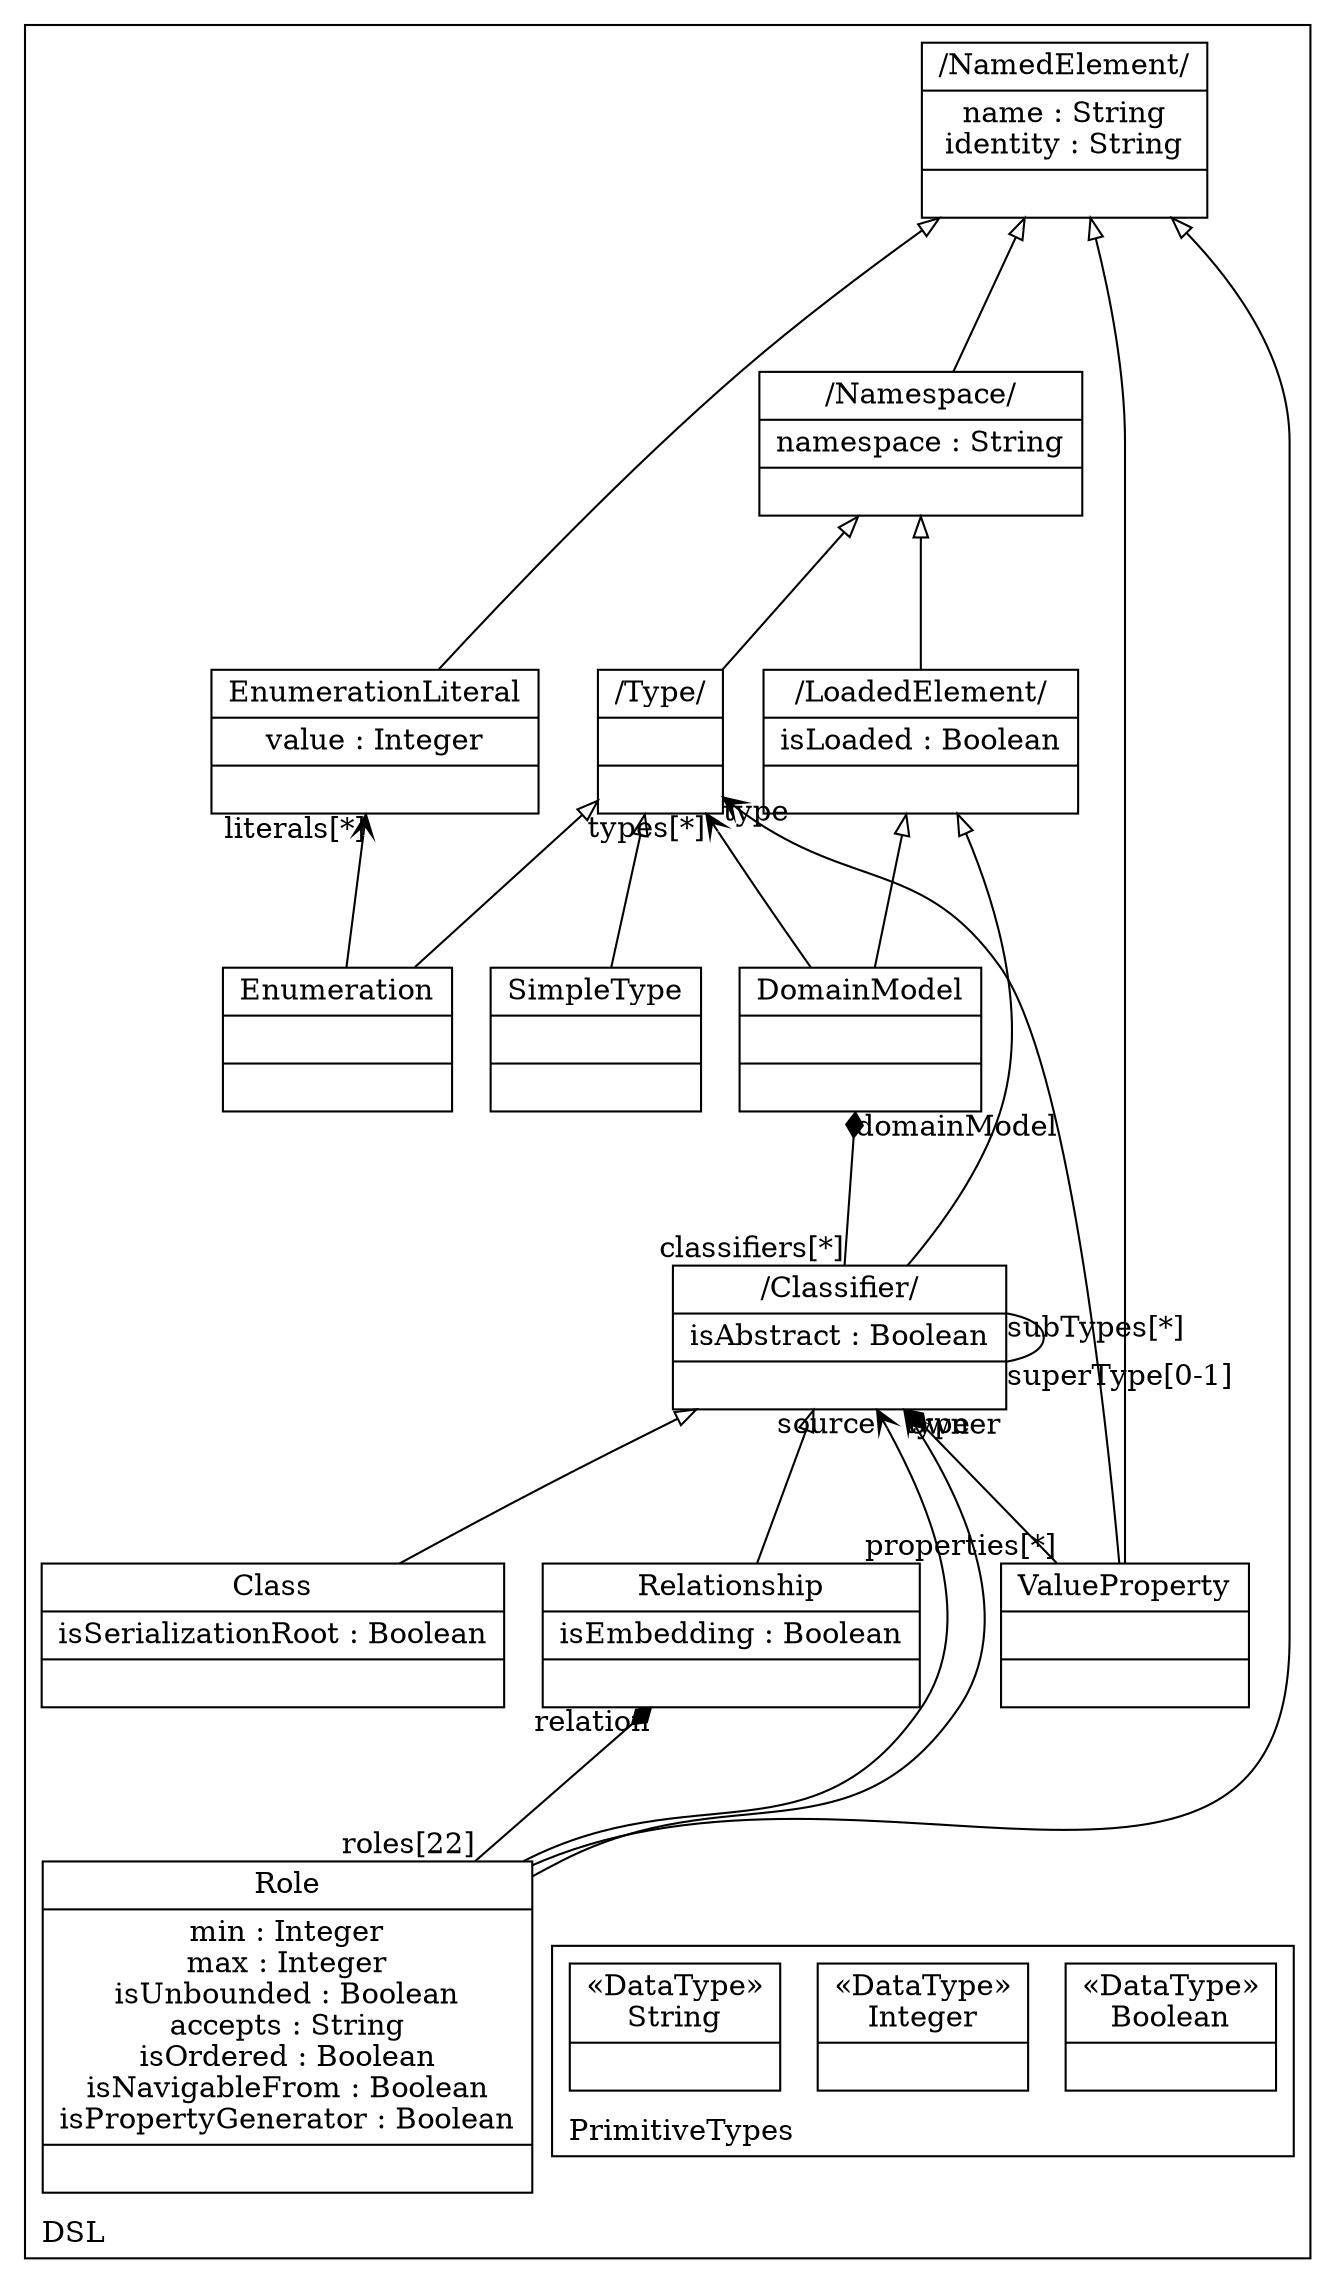 digraph "KM3 Model in DOT" {
graph[rankdir=BT,labeljust=l,labelloc=t,nodeSep=0.75,compound=true];
 subgraph "cluster_DSL"{
labelloc=t
color=black
label=DSL
 node[shape=record];
NamedElement[label="{/NamedElement/|name : String\nidentity : String| }"]
;
 node[shape=record];
LoadedElement[label="{/LoadedElement/|isLoaded : Boolean| }"]
 LoadedElement->Namespace[arrowhead=onormal,group=Namespace,minlen=2,constraint=true,]
;
 node[shape=record];
Namespace[label="{/Namespace/|namespace : String| }"]
 Namespace->NamedElement[arrowhead=onormal,group=NamedElement,minlen=2,constraint=true,]
;
 node[shape=record];
DomainModel[label="{DomainModel| | }"]
 DomainModel->Type[arrowhead=vee,arrowtail=diamond,headlabel="types[*]",group=Type,minlen=2,constraint=true,]
 DomainModel->LoadedElement[arrowhead=onormal,group=LoadedElement,minlen=2,constraint=true,]
;
 node[shape=record];
Classifier[label="{/Classifier/|isAbstract : Boolean| }"]
 Classifier->Classifier[arrowhead=none,arrowtail=none,headlabel="subTypes[*]",taillabel="superType[0-1]",group=Classifier,minlen=2,constraint=false,]
 Classifier->DomainModel[arrowhead=diamond,arrowtail=none,headlabel="domainModel",taillabel="classifiers[*]",group=DomainModel,minlen=2,constraint=true,]
 Classifier->LoadedElement[arrowhead=onormal,group=LoadedElement,minlen=2,constraint=true,]
;
 node[shape=record];
Class[label="{Class|isSerializationRoot : Boolean| }"]
 Class->Classifier[arrowhead=onormal,group=Classifier,minlen=2,constraint=true,]
;
 node[shape=record];
Relationship[label="{Relationship|isEmbedding : Boolean| }"]
 Relationship->Classifier[arrowhead=onormal,group=Classifier,minlen=2,constraint=true,]
;
 node[shape=record];
Role[label="{Role|min : Integer\nmax : Integer\nisUnbounded : Boolean\naccepts : String\nisOrdered : Boolean\nisNavigableFrom : Boolean\nisPropertyGenerator : Boolean| }"]
 Role->Classifier[arrowhead=vee,arrowtail=none,headlabel="source",group=Classifier,minlen=2,constraint=false,]
 Role->Classifier[arrowhead=vee,arrowtail=none,headlabel="type",group=Classifier,minlen=2,constraint=false,]
 Role->Relationship[arrowhead=diamond,arrowtail=none,headlabel="relation",taillabel="roles[22]",group=Relationship,minlen=2,constraint=true,]
 Role->NamedElement[arrowhead=onormal,group=NamedElement,minlen=2,constraint=true,]
;
 node[shape=record];
ValueProperty[label="{ValueProperty| | }"]
 ValueProperty->Classifier[arrowhead=diamond,arrowtail=none,headlabel="owner",taillabel="properties[*]",group=Classifier,minlen=2,constraint=true,]
 ValueProperty->Type[arrowhead=vee,arrowtail=none,headlabel="type",group=Type,minlen=2,constraint=false,]
 ValueProperty->NamedElement[arrowhead=onormal,group=NamedElement,minlen=2,constraint=true,]
;
 node[shape=record];
Type[label="{/Type/| | }"]
 Type->Namespace[arrowhead=onormal,group=Namespace,minlen=2,constraint=true,]
;
 node[shape=record];
SimpleType[label="{SimpleType| | }"]
 SimpleType->Type[arrowhead=onormal,group=Type,minlen=2,constraint=true,]
;
 node[shape=record];
EnumerationLiteral[label="{EnumerationLiteral|value : Integer| }"]
 EnumerationLiteral->NamedElement[arrowhead=onormal,group=NamedElement,minlen=2,constraint=true,]
;
 node[shape=record];
Enumeration[label="{Enumeration| | }"]
 Enumeration->EnumerationLiteral[arrowhead=vee,arrowtail=diamond,headlabel="literals[*]",group=EnumerationLiteral,minlen=2,constraint=true,]
 Enumeration->Type[arrowhead=onormal,group=Type,minlen=2,constraint=true,]
;
 subgraph "cluster_PrimitiveTypes"{
labelloc=t
color=black
label=PrimitiveTypes
 node[shape=record];
Boolean[label="{&#171;DataType&#187;\nBoolean|}"]
;
 node[shape=record];
Integer[label="{&#171;DataType&#187;\nInteger|}"]
;
 node[shape=record];
String[label="{&#171;DataType&#187;\nString|}"]
;

}
}
}
